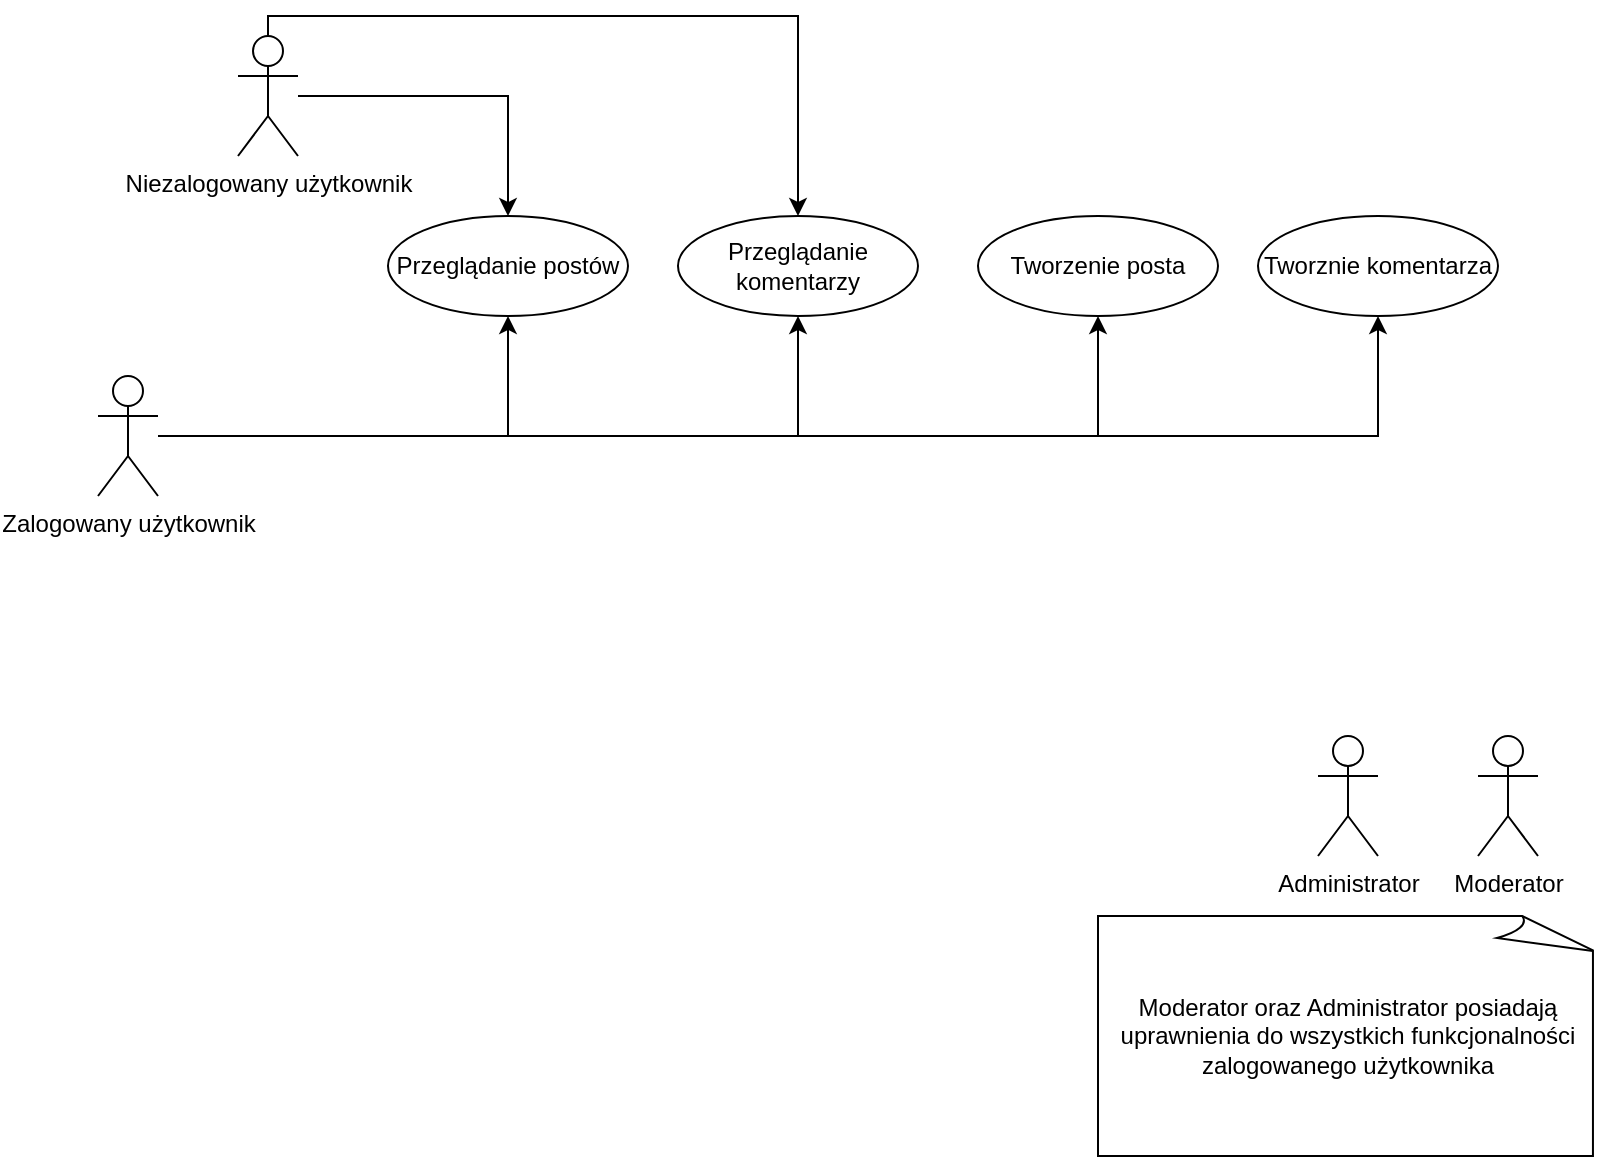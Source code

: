 <mxfile version="28.2.7">
  <diagram name="Strona-1" id="_F1ITJ8noyagQ5atvGh4">
    <mxGraphModel dx="1658" dy="638" grid="1" gridSize="10" guides="1" tooltips="1" connect="1" arrows="1" fold="1" page="1" pageScale="1" pageWidth="827" pageHeight="1169" math="0" shadow="0">
      <root>
        <mxCell id="0" />
        <mxCell id="1" parent="0" />
        <mxCell id="VOd6qsCjv6AZuIN5jcSB-7" style="edgeStyle=orthogonalEdgeStyle;rounded=0;orthogonalLoop=1;jettySize=auto;html=1;" edge="1" parent="1" source="VOd6qsCjv6AZuIN5jcSB-1" target="VOd6qsCjv6AZuIN5jcSB-5">
          <mxGeometry relative="1" as="geometry" />
        </mxCell>
        <mxCell id="VOd6qsCjv6AZuIN5jcSB-8" style="edgeStyle=orthogonalEdgeStyle;rounded=0;orthogonalLoop=1;jettySize=auto;html=1;entryX=0.5;entryY=0;entryDx=0;entryDy=0;" edge="1" parent="1" source="VOd6qsCjv6AZuIN5jcSB-1" target="VOd6qsCjv6AZuIN5jcSB-6">
          <mxGeometry relative="1" as="geometry">
            <Array as="points">
              <mxPoint x="420" y="340" />
            </Array>
          </mxGeometry>
        </mxCell>
        <mxCell id="VOd6qsCjv6AZuIN5jcSB-1" value="Niezalogowany użytkownik&lt;div&gt;&lt;br&gt;&lt;/div&gt;" style="shape=umlActor;verticalLabelPosition=bottom;verticalAlign=top;html=1;outlineConnect=0;" vertex="1" parent="1">
          <mxGeometry x="140" y="350" width="30" height="60" as="geometry" />
        </mxCell>
        <mxCell id="VOd6qsCjv6AZuIN5jcSB-10" style="edgeStyle=orthogonalEdgeStyle;rounded=0;orthogonalLoop=1;jettySize=auto;html=1;entryX=0.5;entryY=1;entryDx=0;entryDy=0;" edge="1" parent="1" source="VOd6qsCjv6AZuIN5jcSB-2" target="VOd6qsCjv6AZuIN5jcSB-5">
          <mxGeometry relative="1" as="geometry" />
        </mxCell>
        <mxCell id="VOd6qsCjv6AZuIN5jcSB-11" style="edgeStyle=orthogonalEdgeStyle;rounded=0;orthogonalLoop=1;jettySize=auto;html=1;entryX=0.5;entryY=1;entryDx=0;entryDy=0;curved=0;" edge="1" parent="1" source="VOd6qsCjv6AZuIN5jcSB-2" target="VOd6qsCjv6AZuIN5jcSB-6">
          <mxGeometry relative="1" as="geometry" />
        </mxCell>
        <mxCell id="VOd6qsCjv6AZuIN5jcSB-21" style="edgeStyle=orthogonalEdgeStyle;rounded=0;orthogonalLoop=1;jettySize=auto;html=1;entryX=0.5;entryY=1;entryDx=0;entryDy=0;" edge="1" parent="1" source="VOd6qsCjv6AZuIN5jcSB-2" target="VOd6qsCjv6AZuIN5jcSB-17">
          <mxGeometry relative="1" as="geometry" />
        </mxCell>
        <mxCell id="VOd6qsCjv6AZuIN5jcSB-22" style="edgeStyle=orthogonalEdgeStyle;rounded=0;orthogonalLoop=1;jettySize=auto;html=1;entryX=0.5;entryY=1;entryDx=0;entryDy=0;" edge="1" parent="1" source="VOd6qsCjv6AZuIN5jcSB-2" target="VOd6qsCjv6AZuIN5jcSB-18">
          <mxGeometry relative="1" as="geometry" />
        </mxCell>
        <mxCell id="VOd6qsCjv6AZuIN5jcSB-2" value="Zalogowany użytkownik&lt;div&gt;&lt;br&gt;&lt;/div&gt;" style="shape=umlActor;verticalLabelPosition=bottom;verticalAlign=top;html=1;outlineConnect=0;" vertex="1" parent="1">
          <mxGeometry x="70" y="520" width="30" height="60" as="geometry" />
        </mxCell>
        <mxCell id="VOd6qsCjv6AZuIN5jcSB-3" value="&lt;div&gt;Moderator&lt;/div&gt;" style="shape=umlActor;verticalLabelPosition=bottom;verticalAlign=top;html=1;outlineConnect=0;" vertex="1" parent="1">
          <mxGeometry x="760" y="700" width="30" height="60" as="geometry" />
        </mxCell>
        <mxCell id="VOd6qsCjv6AZuIN5jcSB-4" value="&lt;div&gt;Administrator&lt;/div&gt;" style="shape=umlActor;verticalLabelPosition=bottom;verticalAlign=top;html=1;outlineConnect=0;" vertex="1" parent="1">
          <mxGeometry x="680" y="700" width="30" height="60" as="geometry" />
        </mxCell>
        <mxCell id="VOd6qsCjv6AZuIN5jcSB-5" value="Przeglądanie postów" style="ellipse;whiteSpace=wrap;html=1;" vertex="1" parent="1">
          <mxGeometry x="215" y="440" width="120" height="50" as="geometry" />
        </mxCell>
        <mxCell id="VOd6qsCjv6AZuIN5jcSB-6" value="Przeglądanie komentarzy" style="ellipse;whiteSpace=wrap;html=1;" vertex="1" parent="1">
          <mxGeometry x="360" y="440" width="120" height="50" as="geometry" />
        </mxCell>
        <mxCell id="VOd6qsCjv6AZuIN5jcSB-17" value="Tworzenie posta" style="ellipse;whiteSpace=wrap;html=1;" vertex="1" parent="1">
          <mxGeometry x="510" y="440" width="120" height="50" as="geometry" />
        </mxCell>
        <mxCell id="VOd6qsCjv6AZuIN5jcSB-18" value="Tworznie komentarza" style="ellipse;whiteSpace=wrap;html=1;" vertex="1" parent="1">
          <mxGeometry x="650" y="440" width="120" height="50" as="geometry" />
        </mxCell>
        <mxCell id="VOd6qsCjv6AZuIN5jcSB-25" value="Moderator oraz Administrator posiadają uprawnienia do wszystkich funkcjonalności zalogowanego użytkownika" style="whiteSpace=wrap;html=1;shape=mxgraph.basic.document" vertex="1" parent="1">
          <mxGeometry x="570" y="790" width="250" height="120" as="geometry" />
        </mxCell>
      </root>
    </mxGraphModel>
  </diagram>
</mxfile>
